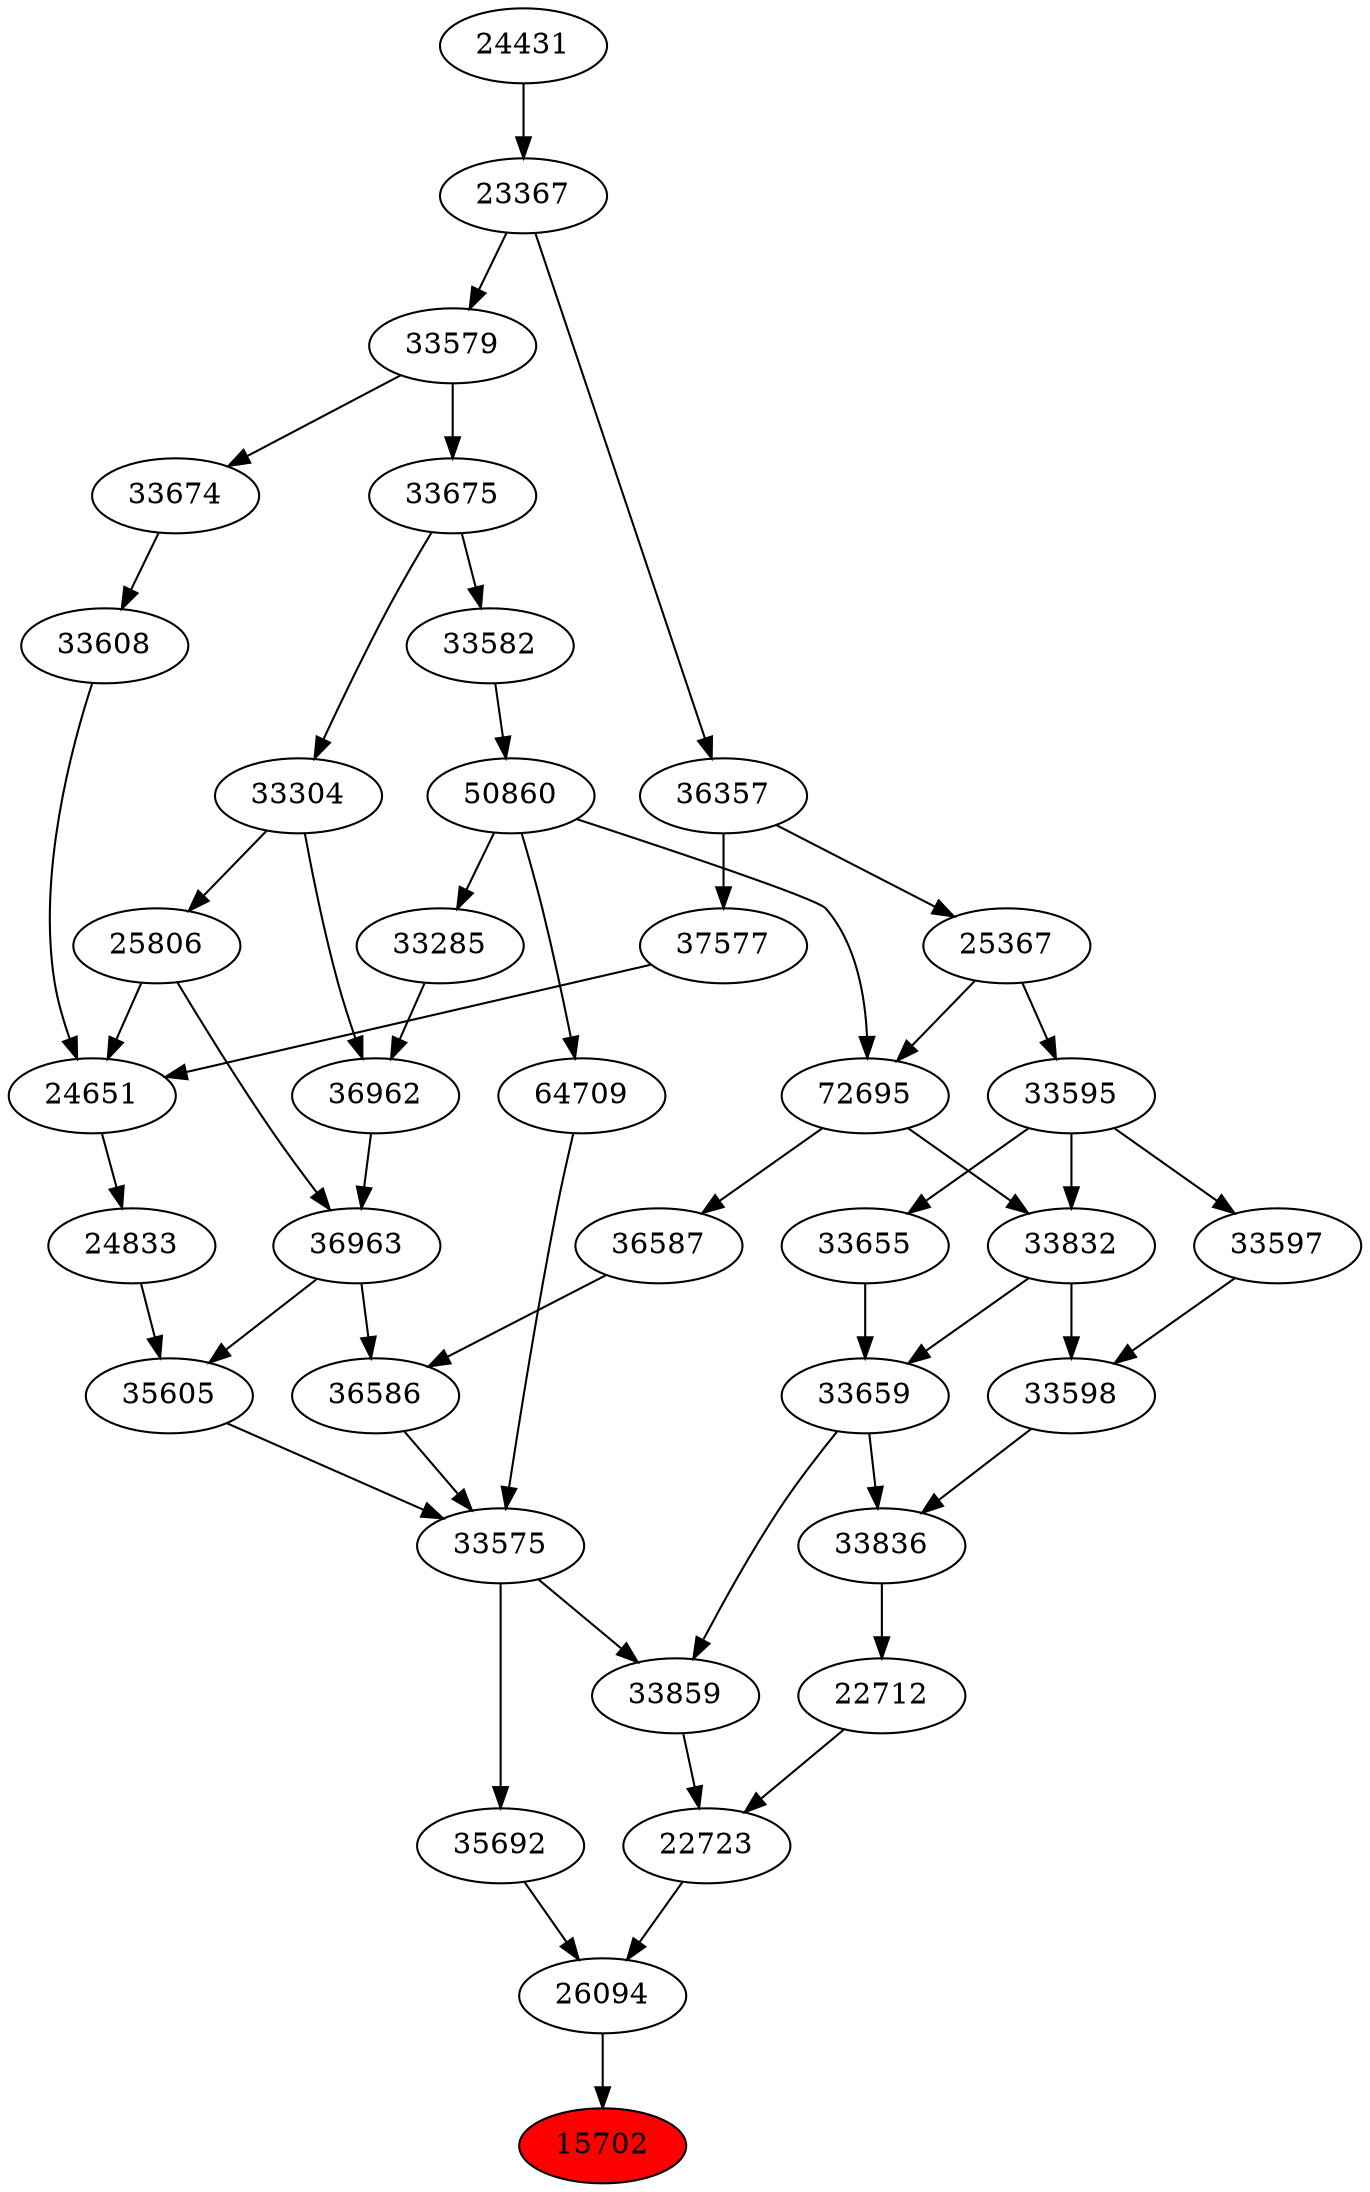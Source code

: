 strict digraph{ 
15702 [label="15702" fillcolor=red style=filled]
26094 -> 15702
26094 [label="26094"]
35692 -> 26094
22723 -> 26094
35692 [label="35692"]
33575 -> 35692
22723 [label="22723"]
22712 -> 22723
33859 -> 22723
33575 [label="33575"]
36586 -> 33575
35605 -> 33575
64709 -> 33575
22712 [label="22712"]
33836 -> 22712
33859 [label="33859"]
33575 -> 33859
33659 -> 33859
36586 [label="36586"]
36587 -> 36586
36963 -> 36586
35605 [label="35605"]
24833 -> 35605
36963 -> 35605
64709 [label="64709"]
50860 -> 64709
33836 [label="33836"]
33659 -> 33836
33598 -> 33836
33659 [label="33659"]
33655 -> 33659
33832 -> 33659
36587 [label="36587"]
72695 -> 36587
36963 [label="36963"]
36962 -> 36963
25806 -> 36963
24833 [label="24833"]
24651 -> 24833
50860 [label="50860"]
33582 -> 50860
33598 [label="33598"]
33597 -> 33598
33832 -> 33598
33655 [label="33655"]
33595 -> 33655
33832 [label="33832"]
72695 -> 33832
33595 -> 33832
72695 [label="72695"]
50860 -> 72695
25367 -> 72695
36962 [label="36962"]
33285 -> 36962
33304 -> 36962
25806 [label="25806"]
33304 -> 25806
24651 [label="24651"]
25806 -> 24651
33608 -> 24651
37577 -> 24651
33582 [label="33582"]
33675 -> 33582
33597 [label="33597"]
33595 -> 33597
33595 [label="33595"]
25367 -> 33595
25367 [label="25367"]
36357 -> 25367
33285 [label="33285"]
50860 -> 33285
33304 [label="33304"]
33675 -> 33304
33608 [label="33608"]
33674 -> 33608
37577 [label="37577"]
36357 -> 37577
33675 [label="33675"]
33579 -> 33675
36357 [label="36357"]
23367 -> 36357
33674 [label="33674"]
33579 -> 33674
33579 [label="33579"]
23367 -> 33579
23367 [label="23367"]
24431 -> 23367
24431 [label="24431"]
}